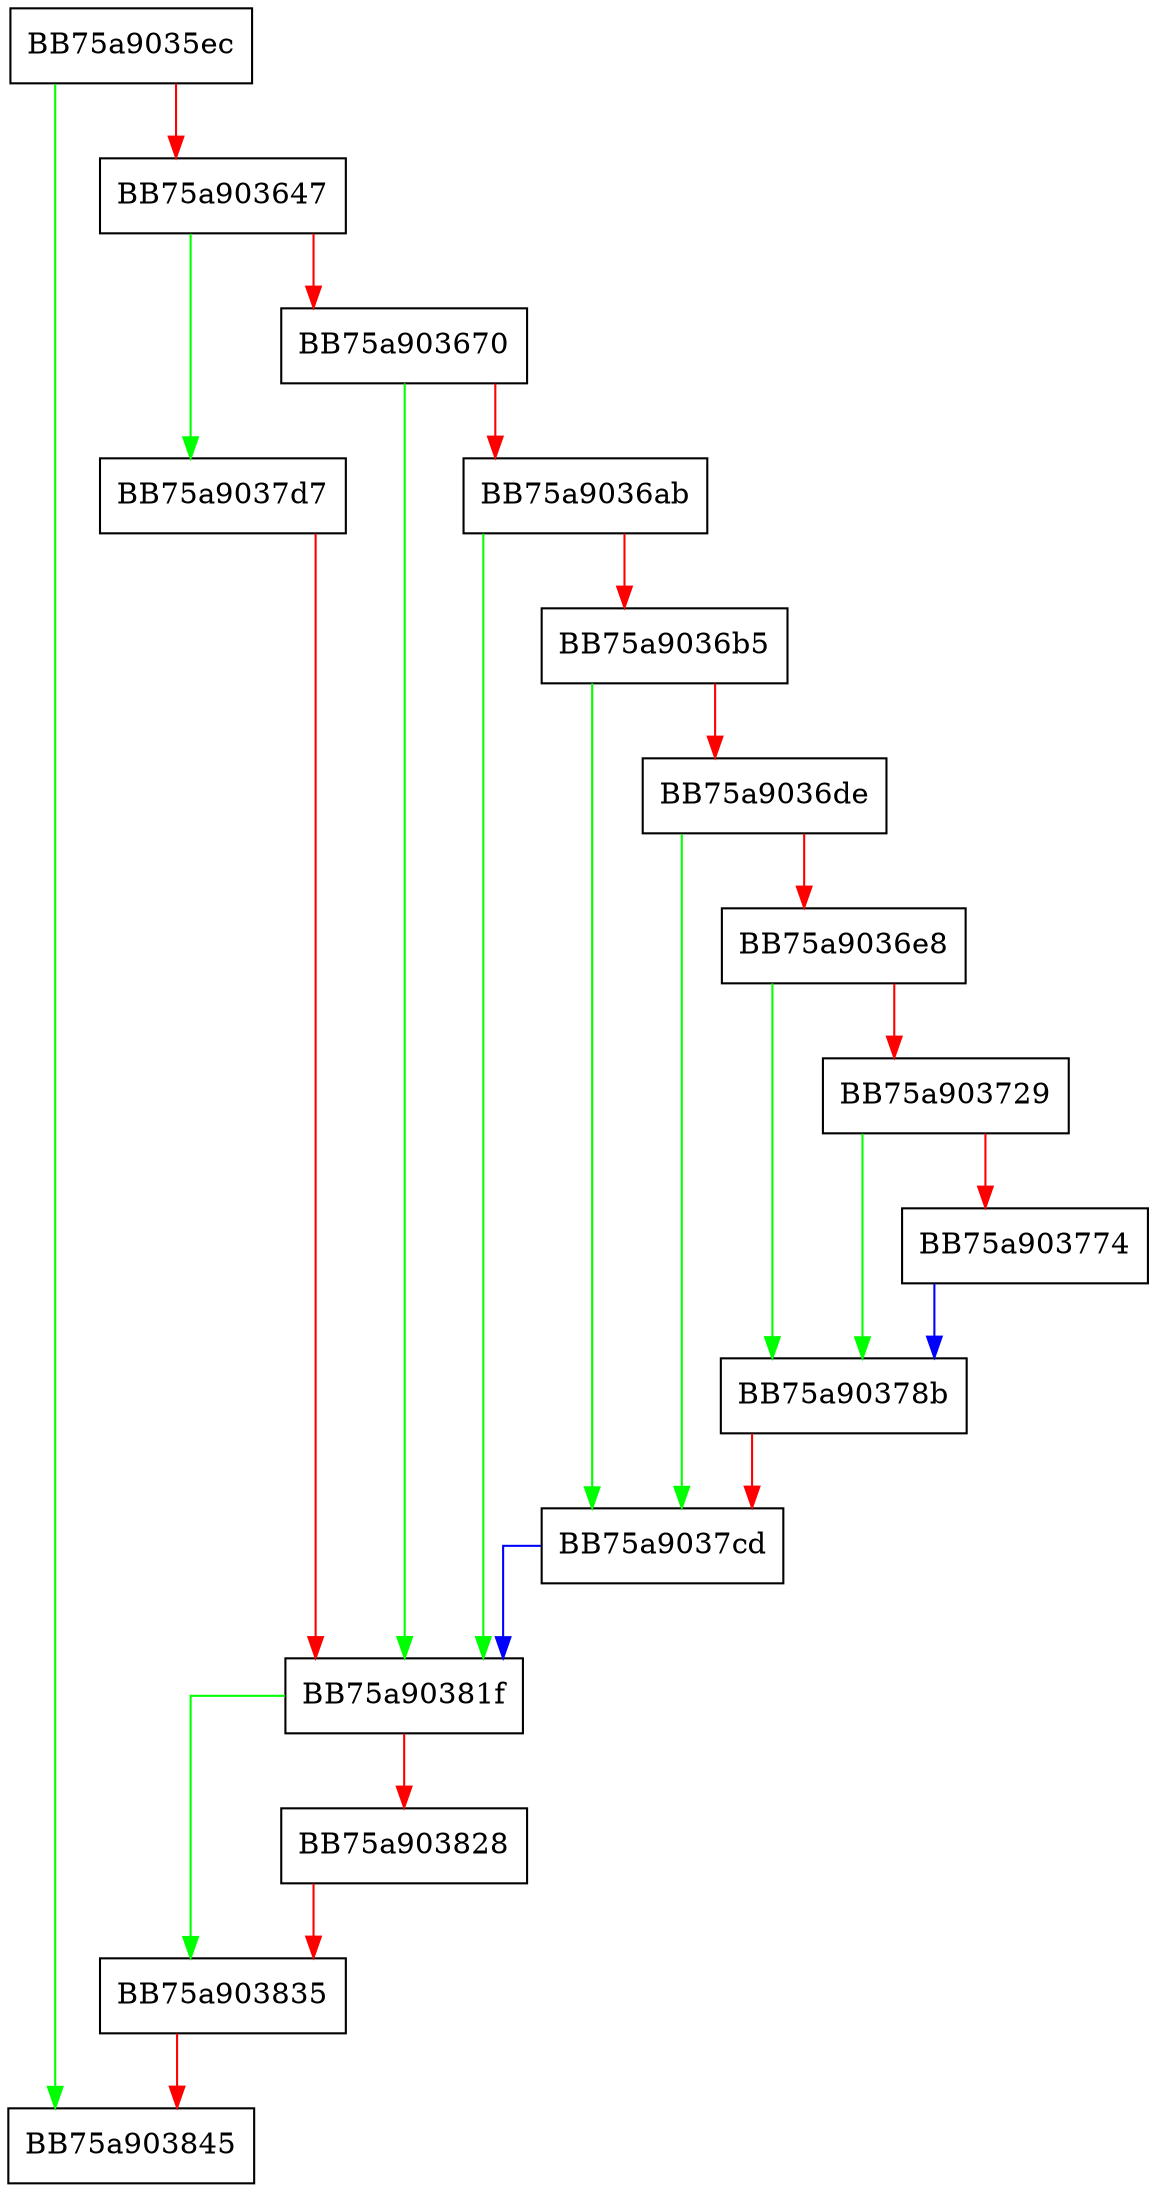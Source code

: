 digraph _security_attributes_internal {
  node [shape="box"];
  graph [splines=ortho];
  BB75a9035ec -> BB75a903845 [color="green"];
  BB75a9035ec -> BB75a903647 [color="red"];
  BB75a903647 -> BB75a9037d7 [color="green"];
  BB75a903647 -> BB75a903670 [color="red"];
  BB75a903670 -> BB75a90381f [color="green"];
  BB75a903670 -> BB75a9036ab [color="red"];
  BB75a9036ab -> BB75a90381f [color="green"];
  BB75a9036ab -> BB75a9036b5 [color="red"];
  BB75a9036b5 -> BB75a9037cd [color="green"];
  BB75a9036b5 -> BB75a9036de [color="red"];
  BB75a9036de -> BB75a9037cd [color="green"];
  BB75a9036de -> BB75a9036e8 [color="red"];
  BB75a9036e8 -> BB75a90378b [color="green"];
  BB75a9036e8 -> BB75a903729 [color="red"];
  BB75a903729 -> BB75a90378b [color="green"];
  BB75a903729 -> BB75a903774 [color="red"];
  BB75a903774 -> BB75a90378b [color="blue"];
  BB75a90378b -> BB75a9037cd [color="red"];
  BB75a9037cd -> BB75a90381f [color="blue"];
  BB75a9037d7 -> BB75a90381f [color="red"];
  BB75a90381f -> BB75a903835 [color="green"];
  BB75a90381f -> BB75a903828 [color="red"];
  BB75a903828 -> BB75a903835 [color="red"];
  BB75a903835 -> BB75a903845 [color="red"];
}